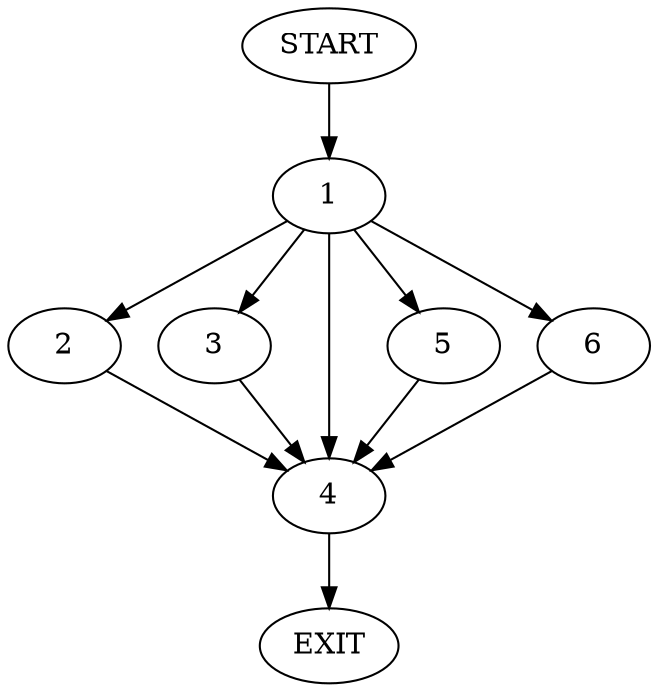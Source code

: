 digraph {
0 [label="START"]
7 [label="EXIT"]
0 -> 1
1 -> 2
1 -> 3
1 -> 4
1 -> 5
1 -> 6
3 -> 4
6 -> 4
5 -> 4
4 -> 7
2 -> 4
}
